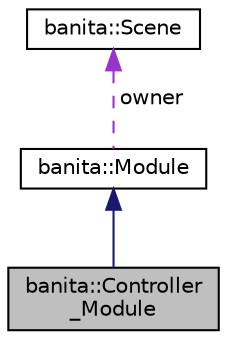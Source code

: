 digraph "banita::Controller_Module"
{
 // LATEX_PDF_SIZE
  edge [fontname="Helvetica",fontsize="10",labelfontname="Helvetica",labelfontsize="10"];
  node [fontname="Helvetica",fontsize="10",shape=record];
  Node2 [label="banita::Controller\l_Module",height=0.2,width=0.4,color="black", fillcolor="grey75", style="filled", fontcolor="black",tooltip=" "];
  Node3 -> Node2 [dir="back",color="midnightblue",fontsize="10",style="solid",fontname="Helvetica"];
  Node3 [label="banita::Module",height=0.2,width=0.4,color="black", fillcolor="white", style="filled",URL="$d0/d84/classbanita_1_1_module.html",tooltip=" "];
  Node4 -> Node3 [dir="back",color="darkorchid3",fontsize="10",style="dashed",label=" owner" ,fontname="Helvetica"];
  Node4 [label="banita::Scene",height=0.2,width=0.4,color="black", fillcolor="white", style="filled",URL="$da/d56/classbanita_1_1_scene.html",tooltip=" "];
}

